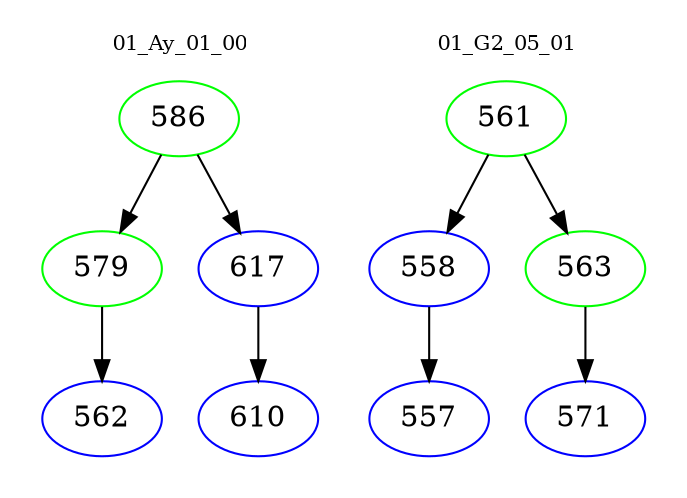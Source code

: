 digraph{
subgraph cluster_0 {
color = white
label = "01_Ay_01_00";
fontsize=10;
T0_586 [label="586", color="green"]
T0_586 -> T0_579 [color="black"]
T0_579 [label="579", color="green"]
T0_579 -> T0_562 [color="black"]
T0_562 [label="562", color="blue"]
T0_586 -> T0_617 [color="black"]
T0_617 [label="617", color="blue"]
T0_617 -> T0_610 [color="black"]
T0_610 [label="610", color="blue"]
}
subgraph cluster_1 {
color = white
label = "01_G2_05_01";
fontsize=10;
T1_561 [label="561", color="green"]
T1_561 -> T1_558 [color="black"]
T1_558 [label="558", color="blue"]
T1_558 -> T1_557 [color="black"]
T1_557 [label="557", color="blue"]
T1_561 -> T1_563 [color="black"]
T1_563 [label="563", color="green"]
T1_563 -> T1_571 [color="black"]
T1_571 [label="571", color="blue"]
}
}

